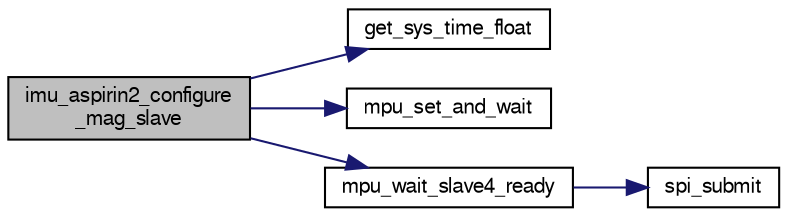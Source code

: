 digraph "imu_aspirin2_configure_mag_slave"
{
  edge [fontname="FreeSans",fontsize="10",labelfontname="FreeSans",labelfontsize="10"];
  node [fontname="FreeSans",fontsize="10",shape=record];
  rankdir="LR";
  Node1 [label="imu_aspirin2_configure\l_mag_slave",height=0.2,width=0.4,color="black", fillcolor="grey75", style="filled", fontcolor="black"];
  Node1 -> Node2 [color="midnightblue",fontsize="10",style="solid",fontname="FreeSans"];
  Node2 [label="get_sys_time_float",height=0.2,width=0.4,color="black", fillcolor="white", style="filled",URL="$sys__time_8h.html#af486c2fb33d8d33645256a9970eb056e",tooltip="Get the time in seconds since startup. "];
  Node1 -> Node3 [color="midnightblue",fontsize="10",style="solid",fontname="FreeSans"];
  Node3 [label="mpu_set_and_wait",height=0.2,width=0.4,color="black", fillcolor="white", style="filled",URL="$imu__aspirin__2__spi_8c.html#af6cc1892146bf84ff3f4999c1ab5a753"];
  Node1 -> Node4 [color="midnightblue",fontsize="10",style="solid",fontname="FreeSans"];
  Node4 [label="mpu_wait_slave4_ready",height=0.2,width=0.4,color="black", fillcolor="white", style="filled",URL="$imu__aspirin__2__spi_8c.html#aa5e5c5229245a1ef2e8f7dd58bfe8feb"];
  Node4 -> Node5 [color="midnightblue",fontsize="10",style="solid",fontname="FreeSans"];
  Node5 [label="spi_submit",height=0.2,width=0.4,color="black", fillcolor="white", style="filled",URL="$group__spi.html#ga5d383931766cb373ebad0b8bc26d439d",tooltip="Submit SPI transaction. "];
}
